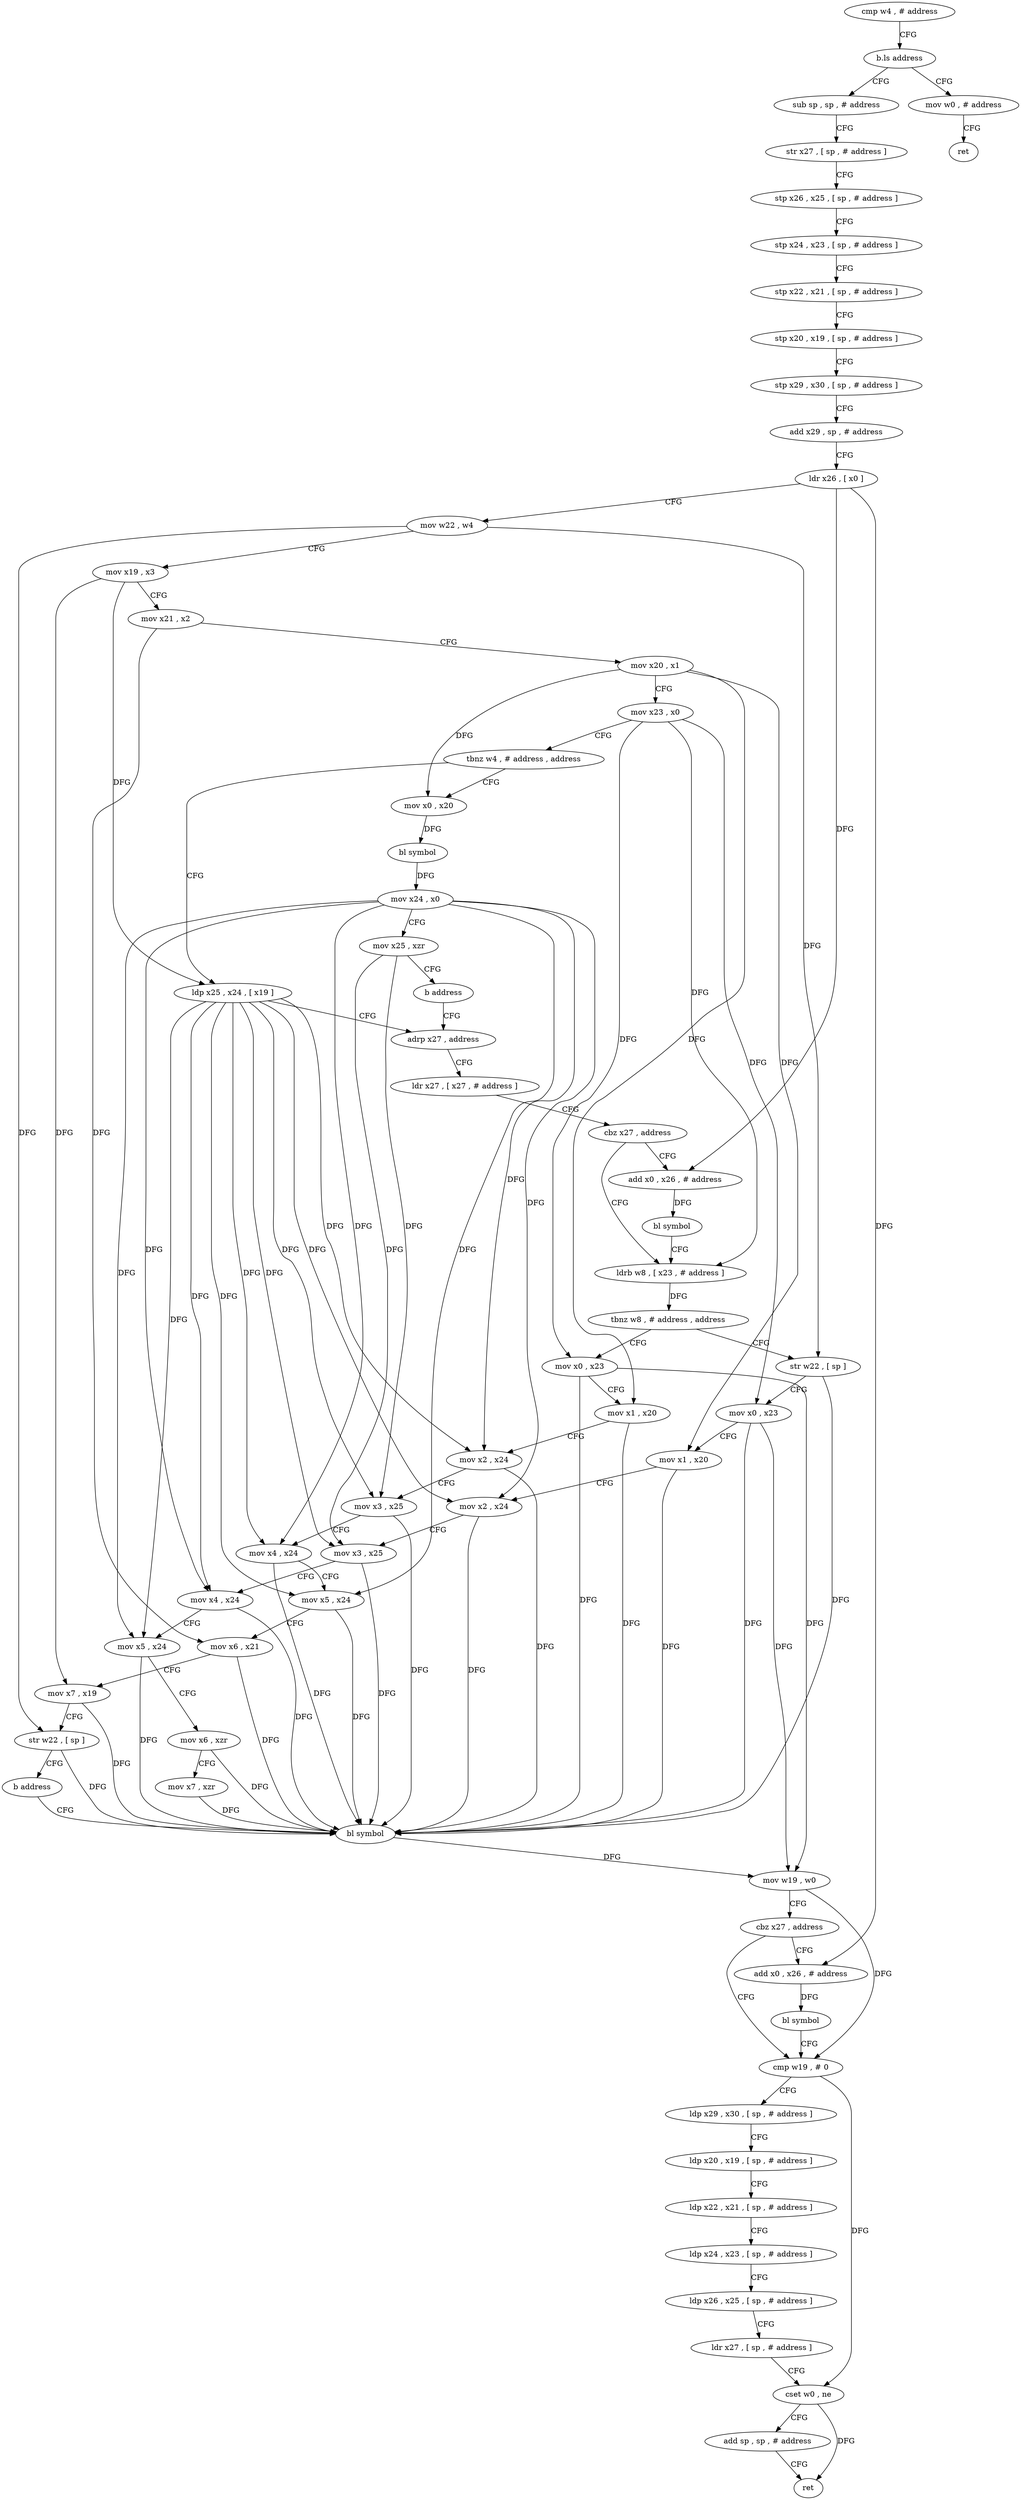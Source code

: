 digraph "func" {
"4218316" [label = "cmp w4 , # address" ]
"4218320" [label = "b.ls address" ]
"4218332" [label = "sub sp , sp , # address" ]
"4218324" [label = "mov w0 , # address" ]
"4218336" [label = "str x27 , [ sp , # address ]" ]
"4218340" [label = "stp x26 , x25 , [ sp , # address ]" ]
"4218344" [label = "stp x24 , x23 , [ sp , # address ]" ]
"4218348" [label = "stp x22 , x21 , [ sp , # address ]" ]
"4218352" [label = "stp x20 , x19 , [ sp , # address ]" ]
"4218356" [label = "stp x29 , x30 , [ sp , # address ]" ]
"4218360" [label = "add x29 , sp , # address" ]
"4218364" [label = "ldr x26 , [ x0 ]" ]
"4218368" [label = "mov w22 , w4" ]
"4218372" [label = "mov x19 , x3" ]
"4218376" [label = "mov x21 , x2" ]
"4218380" [label = "mov x20 , x1" ]
"4218384" [label = "mov x23 , x0" ]
"4218388" [label = "tbnz w4 , # address , address" ]
"4218412" [label = "ldp x25 , x24 , [ x19 ]" ]
"4218392" [label = "mov x0 , x20" ]
"4218328" [label = "ret" ]
"4218416" [label = "adrp x27 , address" ]
"4218396" [label = "bl symbol" ]
"4218400" [label = "mov x24 , x0" ]
"4218404" [label = "mov x25 , xzr" ]
"4218408" [label = "b address" ]
"4218436" [label = "ldrb w8 , [ x23 , # address ]" ]
"4218440" [label = "tbnz w8 , # address , address" ]
"4218484" [label = "str w22 , [ sp ]" ]
"4218444" [label = "mov x0 , x23" ]
"4218428" [label = "add x0 , x26 , # address" ]
"4218432" [label = "bl symbol" ]
"4218420" [label = "ldr x27 , [ x27 , # address ]" ]
"4218424" [label = "cbz x27 , address" ]
"4218488" [label = "mov x0 , x23" ]
"4218492" [label = "mov x1 , x20" ]
"4218496" [label = "mov x2 , x24" ]
"4218500" [label = "mov x3 , x25" ]
"4218504" [label = "mov x4 , x24" ]
"4218508" [label = "mov x5 , x24" ]
"4218512" [label = "mov x6 , xzr" ]
"4218516" [label = "mov x7 , xzr" ]
"4218520" [label = "bl symbol" ]
"4218448" [label = "mov x1 , x20" ]
"4218452" [label = "mov x2 , x24" ]
"4218456" [label = "mov x3 , x25" ]
"4218460" [label = "mov x4 , x24" ]
"4218464" [label = "mov x5 , x24" ]
"4218468" [label = "mov x6 , x21" ]
"4218472" [label = "mov x7 , x19" ]
"4218476" [label = "str w22 , [ sp ]" ]
"4218480" [label = "b address" ]
"4218540" [label = "cmp w19 , # 0" ]
"4218544" [label = "ldp x29 , x30 , [ sp , # address ]" ]
"4218548" [label = "ldp x20 , x19 , [ sp , # address ]" ]
"4218552" [label = "ldp x22 , x21 , [ sp , # address ]" ]
"4218556" [label = "ldp x24 , x23 , [ sp , # address ]" ]
"4218560" [label = "ldp x26 , x25 , [ sp , # address ]" ]
"4218564" [label = "ldr x27 , [ sp , # address ]" ]
"4218568" [label = "cset w0 , ne" ]
"4218572" [label = "add sp , sp , # address" ]
"4218576" [label = "ret" ]
"4218532" [label = "add x0 , x26 , # address" ]
"4218536" [label = "bl symbol" ]
"4218524" [label = "mov w19 , w0" ]
"4218528" [label = "cbz x27 , address" ]
"4218316" -> "4218320" [ label = "CFG" ]
"4218320" -> "4218332" [ label = "CFG" ]
"4218320" -> "4218324" [ label = "CFG" ]
"4218332" -> "4218336" [ label = "CFG" ]
"4218324" -> "4218328" [ label = "CFG" ]
"4218336" -> "4218340" [ label = "CFG" ]
"4218340" -> "4218344" [ label = "CFG" ]
"4218344" -> "4218348" [ label = "CFG" ]
"4218348" -> "4218352" [ label = "CFG" ]
"4218352" -> "4218356" [ label = "CFG" ]
"4218356" -> "4218360" [ label = "CFG" ]
"4218360" -> "4218364" [ label = "CFG" ]
"4218364" -> "4218368" [ label = "CFG" ]
"4218364" -> "4218428" [ label = "DFG" ]
"4218364" -> "4218532" [ label = "DFG" ]
"4218368" -> "4218372" [ label = "CFG" ]
"4218368" -> "4218484" [ label = "DFG" ]
"4218368" -> "4218476" [ label = "DFG" ]
"4218372" -> "4218376" [ label = "CFG" ]
"4218372" -> "4218412" [ label = "DFG" ]
"4218372" -> "4218472" [ label = "DFG" ]
"4218376" -> "4218380" [ label = "CFG" ]
"4218376" -> "4218468" [ label = "DFG" ]
"4218380" -> "4218384" [ label = "CFG" ]
"4218380" -> "4218392" [ label = "DFG" ]
"4218380" -> "4218492" [ label = "DFG" ]
"4218380" -> "4218448" [ label = "DFG" ]
"4218384" -> "4218388" [ label = "CFG" ]
"4218384" -> "4218436" [ label = "DFG" ]
"4218384" -> "4218488" [ label = "DFG" ]
"4218384" -> "4218444" [ label = "DFG" ]
"4218388" -> "4218412" [ label = "CFG" ]
"4218388" -> "4218392" [ label = "CFG" ]
"4218412" -> "4218416" [ label = "CFG" ]
"4218412" -> "4218500" [ label = "DFG" ]
"4218412" -> "4218456" [ label = "DFG" ]
"4218412" -> "4218496" [ label = "DFG" ]
"4218412" -> "4218504" [ label = "DFG" ]
"4218412" -> "4218508" [ label = "DFG" ]
"4218412" -> "4218452" [ label = "DFG" ]
"4218412" -> "4218460" [ label = "DFG" ]
"4218412" -> "4218464" [ label = "DFG" ]
"4218392" -> "4218396" [ label = "DFG" ]
"4218416" -> "4218420" [ label = "CFG" ]
"4218396" -> "4218400" [ label = "DFG" ]
"4218400" -> "4218404" [ label = "CFG" ]
"4218400" -> "4218496" [ label = "DFG" ]
"4218400" -> "4218504" [ label = "DFG" ]
"4218400" -> "4218508" [ label = "DFG" ]
"4218400" -> "4218452" [ label = "DFG" ]
"4218400" -> "4218460" [ label = "DFG" ]
"4218400" -> "4218464" [ label = "DFG" ]
"4218404" -> "4218408" [ label = "CFG" ]
"4218404" -> "4218500" [ label = "DFG" ]
"4218404" -> "4218456" [ label = "DFG" ]
"4218408" -> "4218416" [ label = "CFG" ]
"4218436" -> "4218440" [ label = "DFG" ]
"4218440" -> "4218484" [ label = "CFG" ]
"4218440" -> "4218444" [ label = "CFG" ]
"4218484" -> "4218488" [ label = "CFG" ]
"4218484" -> "4218520" [ label = "DFG" ]
"4218444" -> "4218448" [ label = "CFG" ]
"4218444" -> "4218520" [ label = "DFG" ]
"4218444" -> "4218524" [ label = "DFG" ]
"4218428" -> "4218432" [ label = "DFG" ]
"4218432" -> "4218436" [ label = "CFG" ]
"4218420" -> "4218424" [ label = "CFG" ]
"4218424" -> "4218436" [ label = "CFG" ]
"4218424" -> "4218428" [ label = "CFG" ]
"4218488" -> "4218492" [ label = "CFG" ]
"4218488" -> "4218520" [ label = "DFG" ]
"4218488" -> "4218524" [ label = "DFG" ]
"4218492" -> "4218496" [ label = "CFG" ]
"4218492" -> "4218520" [ label = "DFG" ]
"4218496" -> "4218500" [ label = "CFG" ]
"4218496" -> "4218520" [ label = "DFG" ]
"4218500" -> "4218504" [ label = "CFG" ]
"4218500" -> "4218520" [ label = "DFG" ]
"4218504" -> "4218508" [ label = "CFG" ]
"4218504" -> "4218520" [ label = "DFG" ]
"4218508" -> "4218512" [ label = "CFG" ]
"4218508" -> "4218520" [ label = "DFG" ]
"4218512" -> "4218516" [ label = "CFG" ]
"4218512" -> "4218520" [ label = "DFG" ]
"4218516" -> "4218520" [ label = "DFG" ]
"4218520" -> "4218524" [ label = "DFG" ]
"4218448" -> "4218452" [ label = "CFG" ]
"4218448" -> "4218520" [ label = "DFG" ]
"4218452" -> "4218456" [ label = "CFG" ]
"4218452" -> "4218520" [ label = "DFG" ]
"4218456" -> "4218460" [ label = "CFG" ]
"4218456" -> "4218520" [ label = "DFG" ]
"4218460" -> "4218464" [ label = "CFG" ]
"4218460" -> "4218520" [ label = "DFG" ]
"4218464" -> "4218468" [ label = "CFG" ]
"4218464" -> "4218520" [ label = "DFG" ]
"4218468" -> "4218472" [ label = "CFG" ]
"4218468" -> "4218520" [ label = "DFG" ]
"4218472" -> "4218476" [ label = "CFG" ]
"4218472" -> "4218520" [ label = "DFG" ]
"4218476" -> "4218480" [ label = "CFG" ]
"4218476" -> "4218520" [ label = "DFG" ]
"4218480" -> "4218520" [ label = "CFG" ]
"4218540" -> "4218544" [ label = "CFG" ]
"4218540" -> "4218568" [ label = "DFG" ]
"4218544" -> "4218548" [ label = "CFG" ]
"4218548" -> "4218552" [ label = "CFG" ]
"4218552" -> "4218556" [ label = "CFG" ]
"4218556" -> "4218560" [ label = "CFG" ]
"4218560" -> "4218564" [ label = "CFG" ]
"4218564" -> "4218568" [ label = "CFG" ]
"4218568" -> "4218572" [ label = "CFG" ]
"4218568" -> "4218576" [ label = "DFG" ]
"4218572" -> "4218576" [ label = "CFG" ]
"4218532" -> "4218536" [ label = "DFG" ]
"4218536" -> "4218540" [ label = "CFG" ]
"4218524" -> "4218528" [ label = "CFG" ]
"4218524" -> "4218540" [ label = "DFG" ]
"4218528" -> "4218540" [ label = "CFG" ]
"4218528" -> "4218532" [ label = "CFG" ]
}
